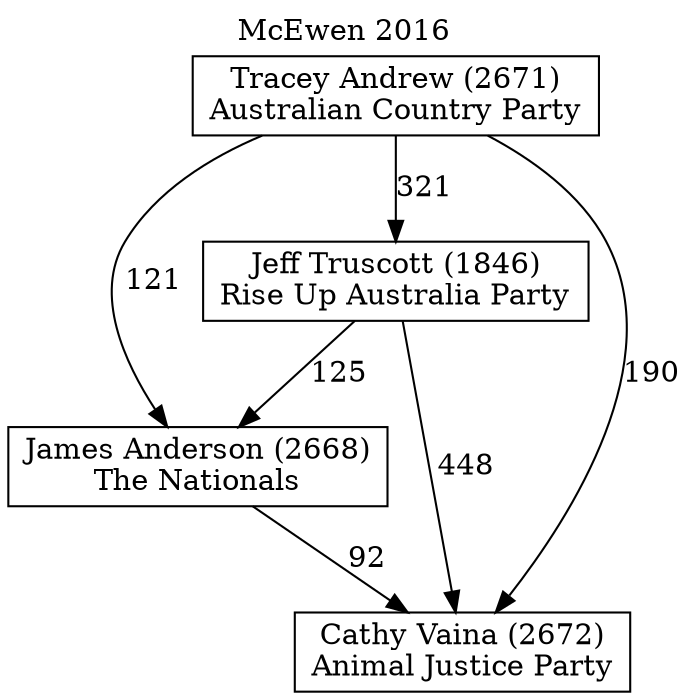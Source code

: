 // House preference flow
digraph "Cathy Vaina (2672)_McEwen_2016" {
	graph [label="McEwen 2016" labelloc=t mclimit=10]
	node [shape=box]
	"James Anderson (2668)" [label="James Anderson (2668)
The Nationals"]
	"Jeff Truscott (1846)" [label="Jeff Truscott (1846)
Rise Up Australia Party"]
	"Tracey Andrew (2671)" [label="Tracey Andrew (2671)
Australian Country Party"]
	"Cathy Vaina (2672)" [label="Cathy Vaina (2672)
Animal Justice Party"]
	"Jeff Truscott (1846)" -> "Cathy Vaina (2672)" [label=448]
	"James Anderson (2668)" -> "Cathy Vaina (2672)" [label=92]
	"Jeff Truscott (1846)" -> "James Anderson (2668)" [label=125]
	"Tracey Andrew (2671)" -> "Cathy Vaina (2672)" [label=190]
	"Tracey Andrew (2671)" -> "Jeff Truscott (1846)" [label=321]
	"Tracey Andrew (2671)" -> "James Anderson (2668)" [label=121]
}
